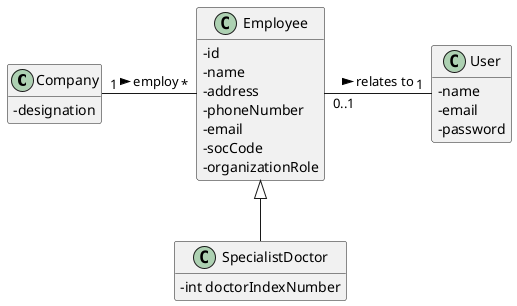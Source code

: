 @startuml

skinparam classAttributeIconSize 0
hide methods


class Company{
-designation
}

class Employee{
-id
-name
-address
-phoneNumber
-email
-socCode
-organizationRole
}


class SpecialistDoctor{
-int doctorIndexNumber
}

class User{
-name
-email
-password
}

Company "1"-right-"*" Employee: > employ
Employee <|-- SpecialistDoctor
User "1"-left-"0..1" Employee: < relates to

@enduml